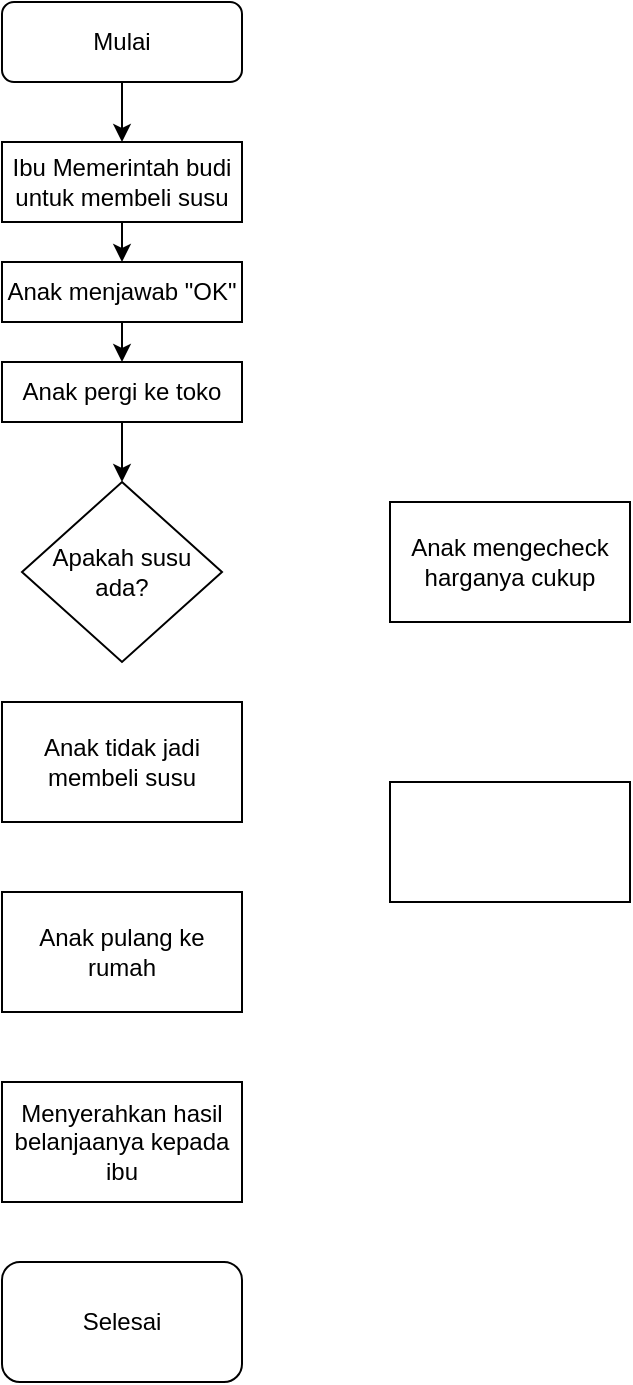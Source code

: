 <mxfile version="16.2.4" type="github">
  <diagram id="C5RBs43oDa-KdzZeNtuy" name="Page-1">
    <mxGraphModel dx="868" dy="460" grid="1" gridSize="10" guides="1" tooltips="1" connect="1" arrows="1" fold="1" page="1" pageScale="1" pageWidth="827" pageHeight="1169" math="0" shadow="0">
      <root>
        <mxCell id="WIyWlLk6GJQsqaUBKTNV-0" />
        <mxCell id="WIyWlLk6GJQsqaUBKTNV-1" parent="WIyWlLk6GJQsqaUBKTNV-0" />
        <mxCell id="_NVKRieGiYU2cn_4KHlQ-5" style="edgeStyle=orthogonalEdgeStyle;rounded=0;orthogonalLoop=1;jettySize=auto;html=1;exitX=0.5;exitY=1;exitDx=0;exitDy=0;entryX=0.5;entryY=0;entryDx=0;entryDy=0;" edge="1" parent="WIyWlLk6GJQsqaUBKTNV-1" source="WIyWlLk6GJQsqaUBKTNV-3" target="_NVKRieGiYU2cn_4KHlQ-0">
          <mxGeometry relative="1" as="geometry" />
        </mxCell>
        <mxCell id="WIyWlLk6GJQsqaUBKTNV-3" value="Mulai" style="rounded=1;whiteSpace=wrap;html=1;fontSize=12;glass=0;strokeWidth=1;shadow=0;" parent="WIyWlLk6GJQsqaUBKTNV-1" vertex="1">
          <mxGeometry x="160" y="80" width="120" height="40" as="geometry" />
        </mxCell>
        <mxCell id="_NVKRieGiYU2cn_4KHlQ-6" style="edgeStyle=orthogonalEdgeStyle;rounded=0;orthogonalLoop=1;jettySize=auto;html=1;exitX=0.5;exitY=1;exitDx=0;exitDy=0;entryX=0.5;entryY=0;entryDx=0;entryDy=0;" edge="1" parent="WIyWlLk6GJQsqaUBKTNV-1" source="_NVKRieGiYU2cn_4KHlQ-0" target="_NVKRieGiYU2cn_4KHlQ-1">
          <mxGeometry relative="1" as="geometry" />
        </mxCell>
        <mxCell id="_NVKRieGiYU2cn_4KHlQ-0" value="Ibu Memerintah budi untuk membeli susu" style="rounded=0;whiteSpace=wrap;html=1;" vertex="1" parent="WIyWlLk6GJQsqaUBKTNV-1">
          <mxGeometry x="160" y="150" width="120" height="40" as="geometry" />
        </mxCell>
        <mxCell id="_NVKRieGiYU2cn_4KHlQ-7" style="edgeStyle=orthogonalEdgeStyle;rounded=0;orthogonalLoop=1;jettySize=auto;html=1;exitX=0.5;exitY=1;exitDx=0;exitDy=0;entryX=0.5;entryY=0;entryDx=0;entryDy=0;" edge="1" parent="WIyWlLk6GJQsqaUBKTNV-1" source="_NVKRieGiYU2cn_4KHlQ-1" target="_NVKRieGiYU2cn_4KHlQ-2">
          <mxGeometry relative="1" as="geometry" />
        </mxCell>
        <mxCell id="_NVKRieGiYU2cn_4KHlQ-1" value="Anak menjawab &quot;OK&quot;" style="rounded=0;whiteSpace=wrap;html=1;" vertex="1" parent="WIyWlLk6GJQsqaUBKTNV-1">
          <mxGeometry x="160" y="210" width="120" height="30" as="geometry" />
        </mxCell>
        <mxCell id="_NVKRieGiYU2cn_4KHlQ-8" style="edgeStyle=orthogonalEdgeStyle;rounded=0;orthogonalLoop=1;jettySize=auto;html=1;exitX=0.5;exitY=1;exitDx=0;exitDy=0;entryX=0.5;entryY=0;entryDx=0;entryDy=0;" edge="1" parent="WIyWlLk6GJQsqaUBKTNV-1" source="_NVKRieGiYU2cn_4KHlQ-2" target="_NVKRieGiYU2cn_4KHlQ-4">
          <mxGeometry relative="1" as="geometry" />
        </mxCell>
        <mxCell id="_NVKRieGiYU2cn_4KHlQ-2" value="Anak pergi ke toko" style="rounded=0;whiteSpace=wrap;html=1;" vertex="1" parent="WIyWlLk6GJQsqaUBKTNV-1">
          <mxGeometry x="160" y="260" width="120" height="30" as="geometry" />
        </mxCell>
        <mxCell id="_NVKRieGiYU2cn_4KHlQ-4" value="Apakah susu ada?" style="rhombus;whiteSpace=wrap;html=1;" vertex="1" parent="WIyWlLk6GJQsqaUBKTNV-1">
          <mxGeometry x="170" y="320" width="100" height="90" as="geometry" />
        </mxCell>
        <mxCell id="_NVKRieGiYU2cn_4KHlQ-9" value="Anak tidak jadi membeli susu" style="rounded=0;whiteSpace=wrap;html=1;" vertex="1" parent="WIyWlLk6GJQsqaUBKTNV-1">
          <mxGeometry x="160" y="430" width="120" height="60" as="geometry" />
        </mxCell>
        <mxCell id="_NVKRieGiYU2cn_4KHlQ-10" value="Anak pulang ke rumah" style="rounded=0;whiteSpace=wrap;html=1;" vertex="1" parent="WIyWlLk6GJQsqaUBKTNV-1">
          <mxGeometry x="160" y="525" width="120" height="60" as="geometry" />
        </mxCell>
        <mxCell id="_NVKRieGiYU2cn_4KHlQ-11" value="Menyerahkan hasil belanjaanya kepada ibu" style="rounded=0;whiteSpace=wrap;html=1;" vertex="1" parent="WIyWlLk6GJQsqaUBKTNV-1">
          <mxGeometry x="160" y="620" width="120" height="60" as="geometry" />
        </mxCell>
        <mxCell id="_NVKRieGiYU2cn_4KHlQ-13" value="Selesai" style="rounded=1;whiteSpace=wrap;html=1;" vertex="1" parent="WIyWlLk6GJQsqaUBKTNV-1">
          <mxGeometry x="160" y="710" width="120" height="60" as="geometry" />
        </mxCell>
        <mxCell id="_NVKRieGiYU2cn_4KHlQ-14" value="Anak mengecheck harganya cukup" style="rounded=0;whiteSpace=wrap;html=1;" vertex="1" parent="WIyWlLk6GJQsqaUBKTNV-1">
          <mxGeometry x="354" y="330" width="120" height="60" as="geometry" />
        </mxCell>
        <mxCell id="_NVKRieGiYU2cn_4KHlQ-15" value="" style="rounded=0;whiteSpace=wrap;html=1;" vertex="1" parent="WIyWlLk6GJQsqaUBKTNV-1">
          <mxGeometry x="354" y="470" width="120" height="60" as="geometry" />
        </mxCell>
      </root>
    </mxGraphModel>
  </diagram>
</mxfile>
